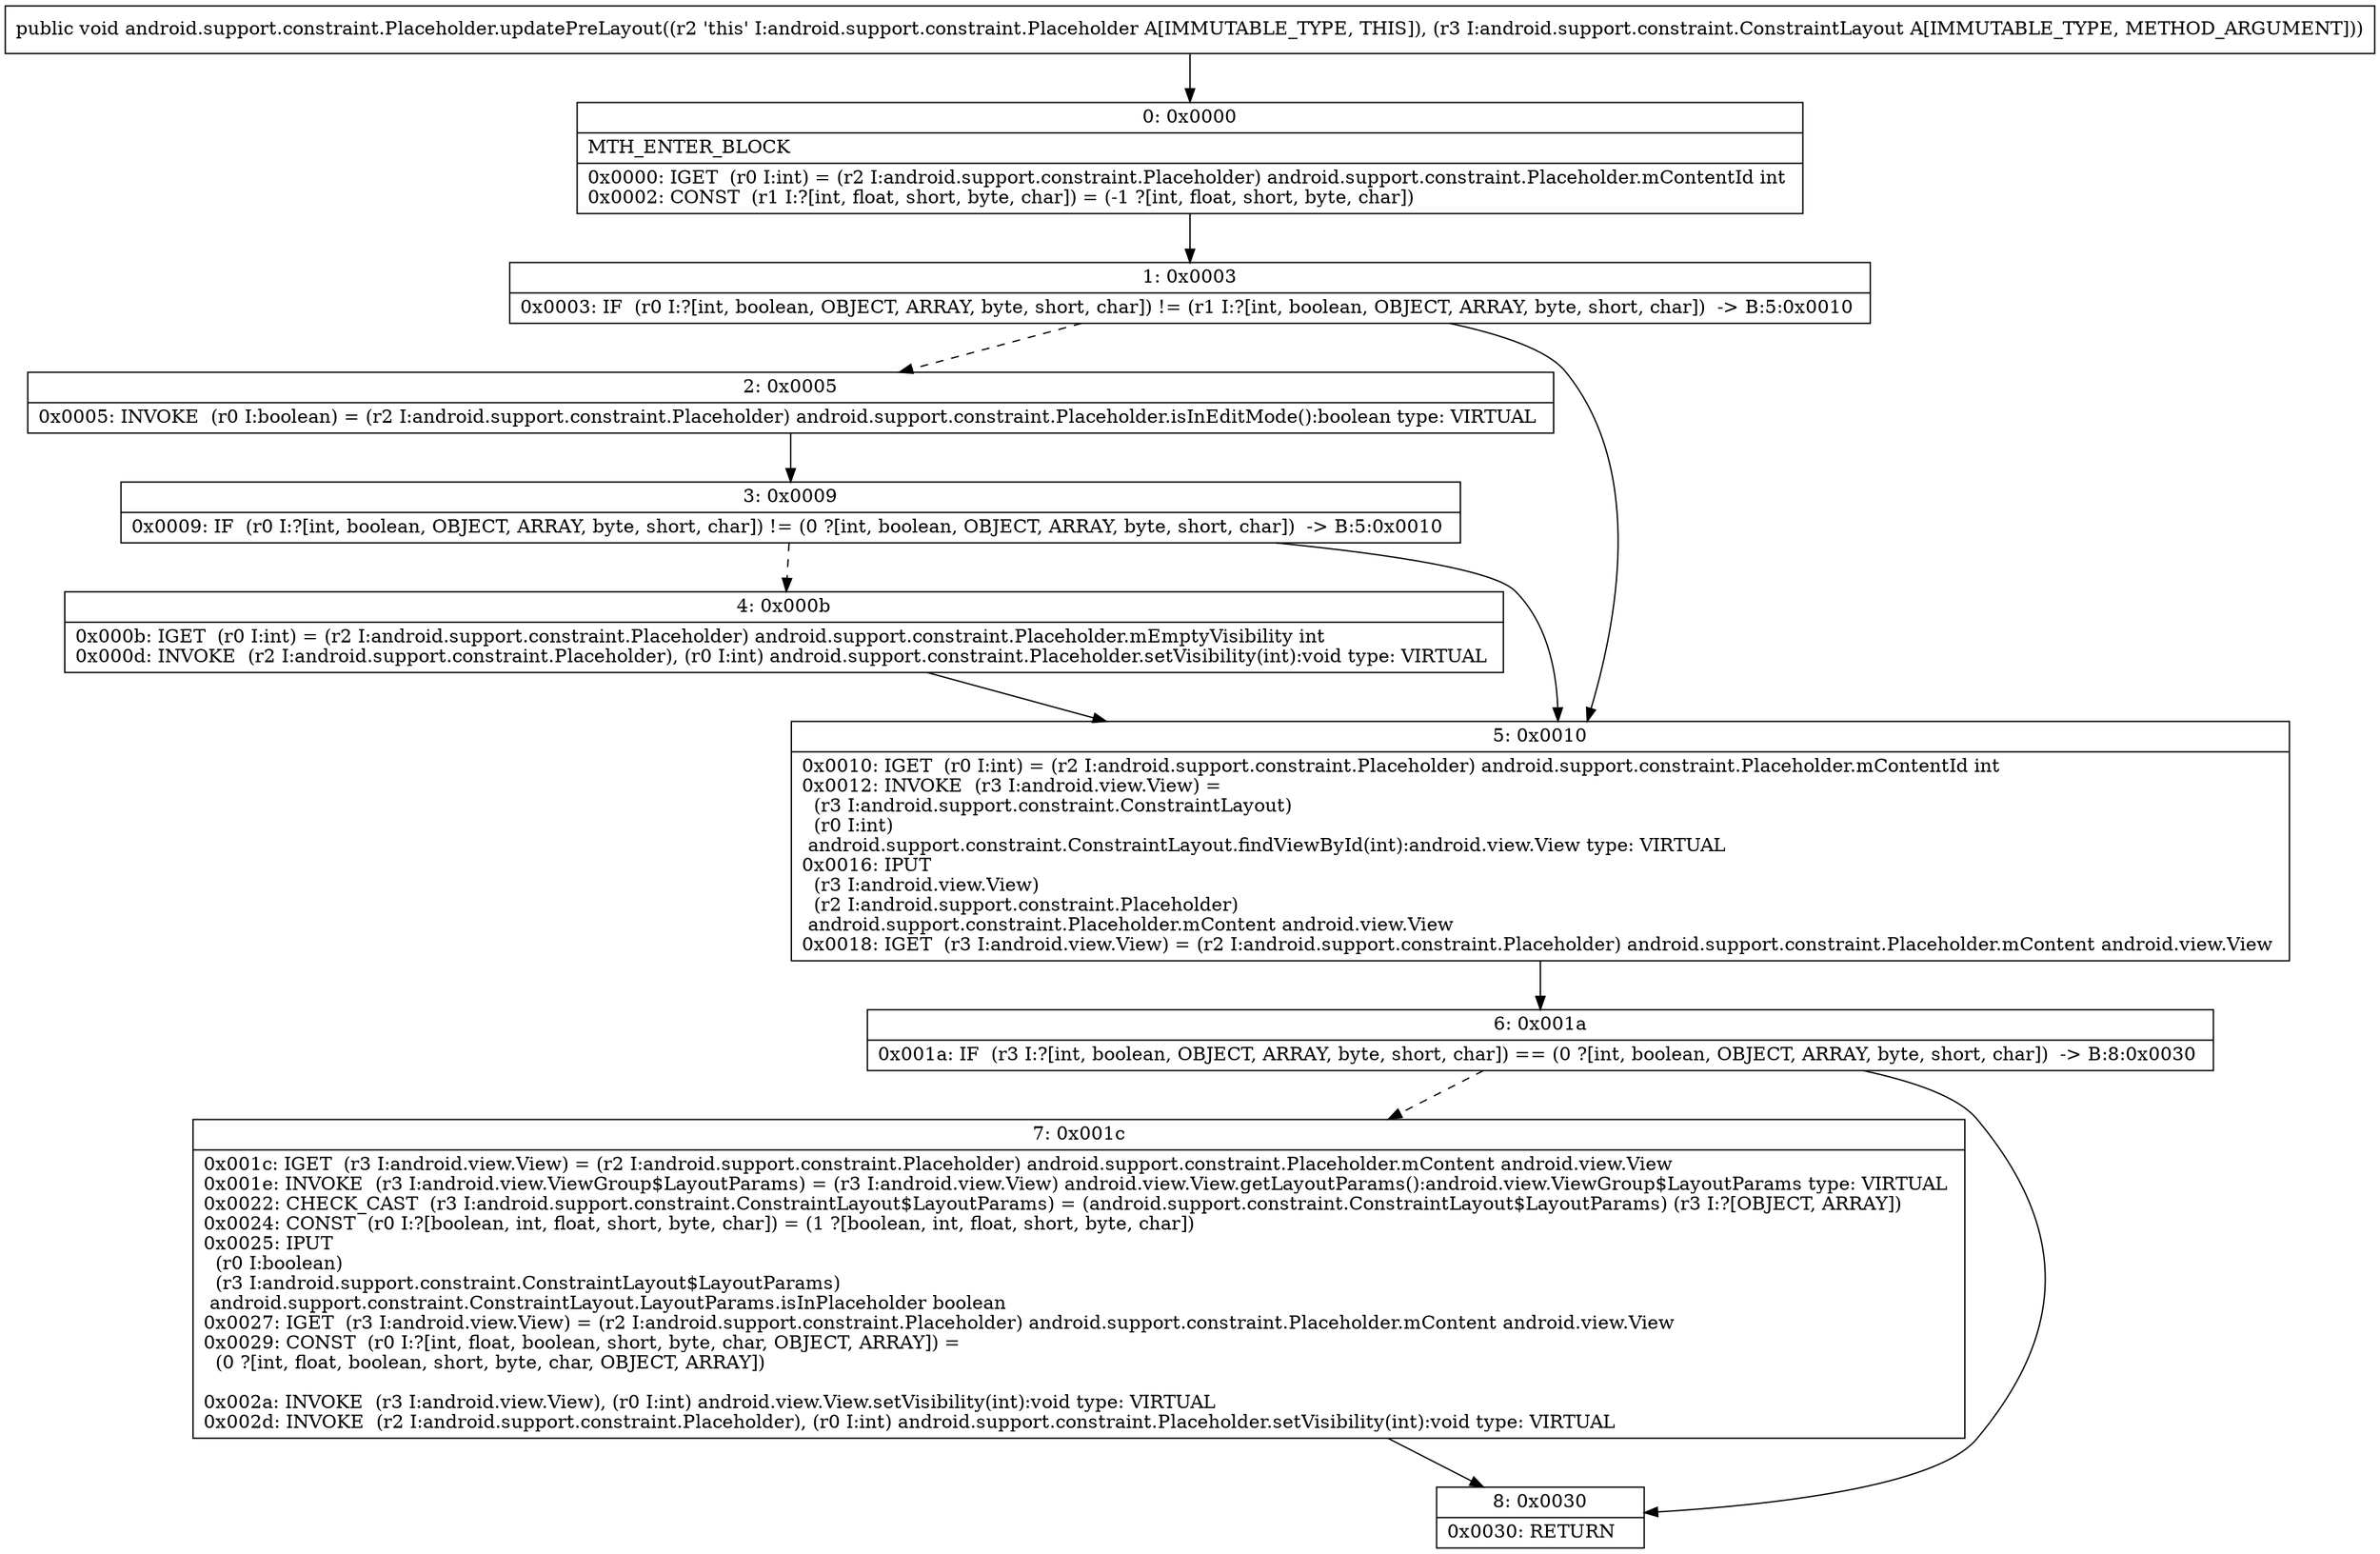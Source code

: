 digraph "CFG forandroid.support.constraint.Placeholder.updatePreLayout(Landroid\/support\/constraint\/ConstraintLayout;)V" {
Node_0 [shape=record,label="{0\:\ 0x0000|MTH_ENTER_BLOCK\l|0x0000: IGET  (r0 I:int) = (r2 I:android.support.constraint.Placeholder) android.support.constraint.Placeholder.mContentId int \l0x0002: CONST  (r1 I:?[int, float, short, byte, char]) = (\-1 ?[int, float, short, byte, char]) \l}"];
Node_1 [shape=record,label="{1\:\ 0x0003|0x0003: IF  (r0 I:?[int, boolean, OBJECT, ARRAY, byte, short, char]) != (r1 I:?[int, boolean, OBJECT, ARRAY, byte, short, char])  \-\> B:5:0x0010 \l}"];
Node_2 [shape=record,label="{2\:\ 0x0005|0x0005: INVOKE  (r0 I:boolean) = (r2 I:android.support.constraint.Placeholder) android.support.constraint.Placeholder.isInEditMode():boolean type: VIRTUAL \l}"];
Node_3 [shape=record,label="{3\:\ 0x0009|0x0009: IF  (r0 I:?[int, boolean, OBJECT, ARRAY, byte, short, char]) != (0 ?[int, boolean, OBJECT, ARRAY, byte, short, char])  \-\> B:5:0x0010 \l}"];
Node_4 [shape=record,label="{4\:\ 0x000b|0x000b: IGET  (r0 I:int) = (r2 I:android.support.constraint.Placeholder) android.support.constraint.Placeholder.mEmptyVisibility int \l0x000d: INVOKE  (r2 I:android.support.constraint.Placeholder), (r0 I:int) android.support.constraint.Placeholder.setVisibility(int):void type: VIRTUAL \l}"];
Node_5 [shape=record,label="{5\:\ 0x0010|0x0010: IGET  (r0 I:int) = (r2 I:android.support.constraint.Placeholder) android.support.constraint.Placeholder.mContentId int \l0x0012: INVOKE  (r3 I:android.view.View) = \l  (r3 I:android.support.constraint.ConstraintLayout)\l  (r0 I:int)\l android.support.constraint.ConstraintLayout.findViewById(int):android.view.View type: VIRTUAL \l0x0016: IPUT  \l  (r3 I:android.view.View)\l  (r2 I:android.support.constraint.Placeholder)\l android.support.constraint.Placeholder.mContent android.view.View \l0x0018: IGET  (r3 I:android.view.View) = (r2 I:android.support.constraint.Placeholder) android.support.constraint.Placeholder.mContent android.view.View \l}"];
Node_6 [shape=record,label="{6\:\ 0x001a|0x001a: IF  (r3 I:?[int, boolean, OBJECT, ARRAY, byte, short, char]) == (0 ?[int, boolean, OBJECT, ARRAY, byte, short, char])  \-\> B:8:0x0030 \l}"];
Node_7 [shape=record,label="{7\:\ 0x001c|0x001c: IGET  (r3 I:android.view.View) = (r2 I:android.support.constraint.Placeholder) android.support.constraint.Placeholder.mContent android.view.View \l0x001e: INVOKE  (r3 I:android.view.ViewGroup$LayoutParams) = (r3 I:android.view.View) android.view.View.getLayoutParams():android.view.ViewGroup$LayoutParams type: VIRTUAL \l0x0022: CHECK_CAST  (r3 I:android.support.constraint.ConstraintLayout$LayoutParams) = (android.support.constraint.ConstraintLayout$LayoutParams) (r3 I:?[OBJECT, ARRAY]) \l0x0024: CONST  (r0 I:?[boolean, int, float, short, byte, char]) = (1 ?[boolean, int, float, short, byte, char]) \l0x0025: IPUT  \l  (r0 I:boolean)\l  (r3 I:android.support.constraint.ConstraintLayout$LayoutParams)\l android.support.constraint.ConstraintLayout.LayoutParams.isInPlaceholder boolean \l0x0027: IGET  (r3 I:android.view.View) = (r2 I:android.support.constraint.Placeholder) android.support.constraint.Placeholder.mContent android.view.View \l0x0029: CONST  (r0 I:?[int, float, boolean, short, byte, char, OBJECT, ARRAY]) = \l  (0 ?[int, float, boolean, short, byte, char, OBJECT, ARRAY])\l \l0x002a: INVOKE  (r3 I:android.view.View), (r0 I:int) android.view.View.setVisibility(int):void type: VIRTUAL \l0x002d: INVOKE  (r2 I:android.support.constraint.Placeholder), (r0 I:int) android.support.constraint.Placeholder.setVisibility(int):void type: VIRTUAL \l}"];
Node_8 [shape=record,label="{8\:\ 0x0030|0x0030: RETURN   \l}"];
MethodNode[shape=record,label="{public void android.support.constraint.Placeholder.updatePreLayout((r2 'this' I:android.support.constraint.Placeholder A[IMMUTABLE_TYPE, THIS]), (r3 I:android.support.constraint.ConstraintLayout A[IMMUTABLE_TYPE, METHOD_ARGUMENT])) }"];
MethodNode -> Node_0;
Node_0 -> Node_1;
Node_1 -> Node_2[style=dashed];
Node_1 -> Node_5;
Node_2 -> Node_3;
Node_3 -> Node_4[style=dashed];
Node_3 -> Node_5;
Node_4 -> Node_5;
Node_5 -> Node_6;
Node_6 -> Node_7[style=dashed];
Node_6 -> Node_8;
Node_7 -> Node_8;
}

